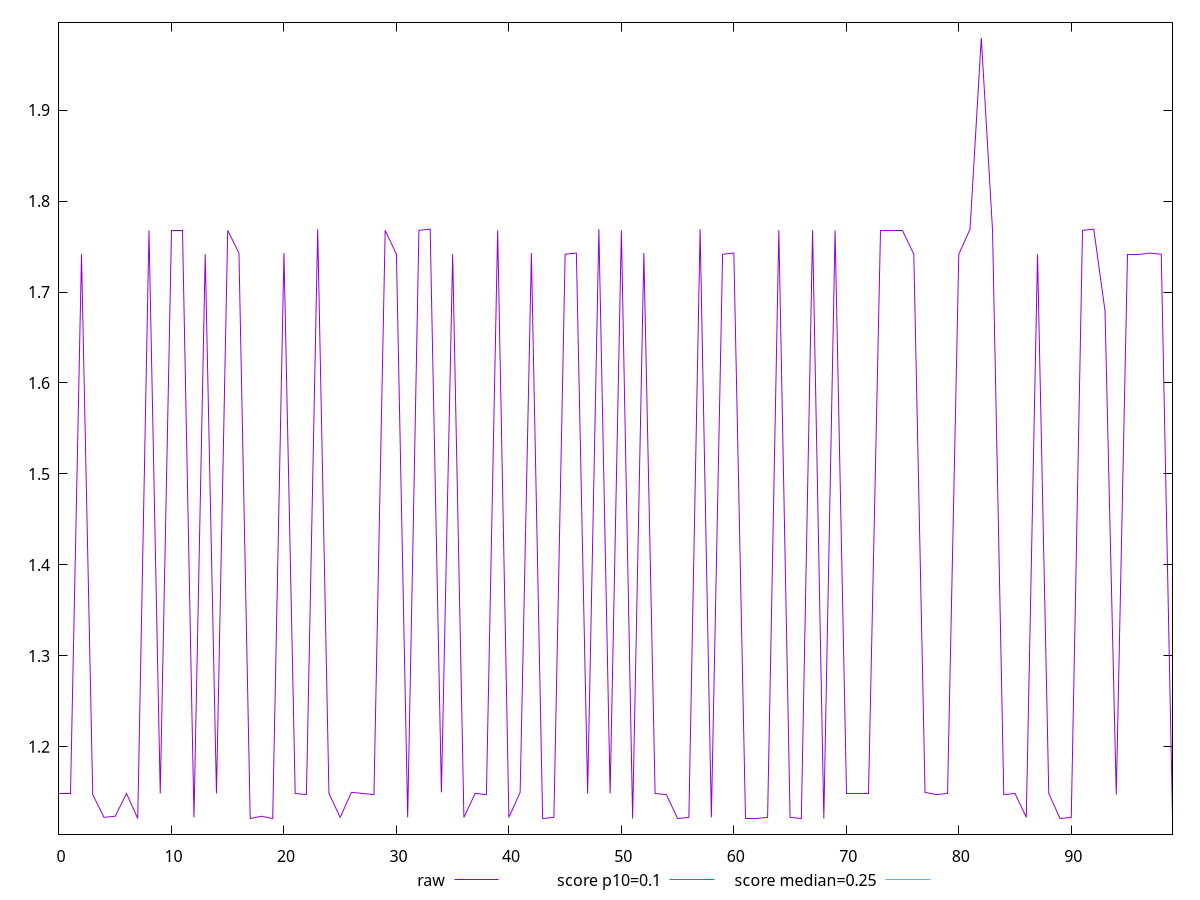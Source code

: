 reset

$raw <<EOF
0 1.1487898769378662
1 1.1487898769378662
2 1.7415240478515626
3 1.1475105800628662
4 1.122510274887085
5 1.1237649288177491
6 1.1487652339935301
7 1.121230978012085
8 1.7678036499023437
9 1.1487898769378664
10 1.7678036499023437
11 1.7678036499023437
12 1.122485631942749
13 1.7415240478515623
14 1.1487898769378664
15 1.7678036499023437
16 1.7428033447265625
17 1.121230978012085
18 1.123764928817749
19 1.121230978012085
20 1.7428033447265623
21 1.1487898769378664
22 1.1475105800628662
23 1.7690829467773437
24 1.1487898769378662
25 1.122485631942749
26 1.1500445308685303
27 1.1487652339935301
28 1.1475105800628662
29 1.7678036499023437
30 1.7415240478515623
31 1.122485631942749
32 1.7678036499023437
33 1.7690829467773437
34 1.1500445308685303
35 1.7415240478515623
36 1.122485631942749
37 1.1487898769378664
38 1.1475105800628662
39 1.7678036499023437
40 1.122485631942749
41 1.1500445308685303
42 1.7428033447265623
43 1.121230978012085
44 1.122510274887085
45 1.7415240478515623
46 1.7428033447265623
47 1.1487652339935301
48 1.7690829467773437
49 1.1487898769378664
50 1.7678036499023437
51 1.121230978012085
52 1.7428033447265623
53 1.1487652339935301
54 1.1475105800628662
55 1.121230978012085
56 1.122510274887085
57 1.7690829467773437
58 1.122510274887085
59 1.7415240478515623
60 1.7428033447265623
61 1.121230978012085
62 1.121230978012085
63 1.122510274887085
64 1.7678036499023437
65 1.122510274887085
66 1.121230978012085
67 1.7678036499023437
68 1.121230978012085
69 1.7678036499023437
70 1.1487898769378664
71 1.1487898769378664
72 1.1487898769378664
73 1.7678036499023437
74 1.7678036499023437
75 1.7678036499023437
76 1.7415240478515623
77 1.1500445308685303
78 1.1475105800628662
79 1.1487898769378664
80 1.7415240478515623
81 1.7690829467773437
82 1.9793298882378472
83 1.7678036499023437
84 1.1475105800628662
85 1.1487898769378664
86 1.122510274887085
87 1.7415240478515623
88 1.1487652339935301
89 1.121230978012085
90 1.122510274887085
91 1.7678036499023437
92 1.7690829467773437
93 1.6792181396484374
94 1.1475105800628662
95 1.7415240478515623
96 1.7415240478515623
97 1.7428033447265623
98 1.7415240478515623
99 1.122485631942749
EOF

set key outside below
set xrange [0:99]
set yrange [1.10406899980757:1.9964918664423623]
set trange [1.10406899980757:1.9964918664423623]
set terminal svg size 640, 500 enhanced background rgb 'white'
set output "report_00016_2021-02-10T13-31-48.338Z/cumulative-layout-shift/samples/pages/raw/values.svg"

plot $raw title "raw" with line, \
     0.1 title "score p10=0.1", \
     0.25 title "score median=0.25"

reset
